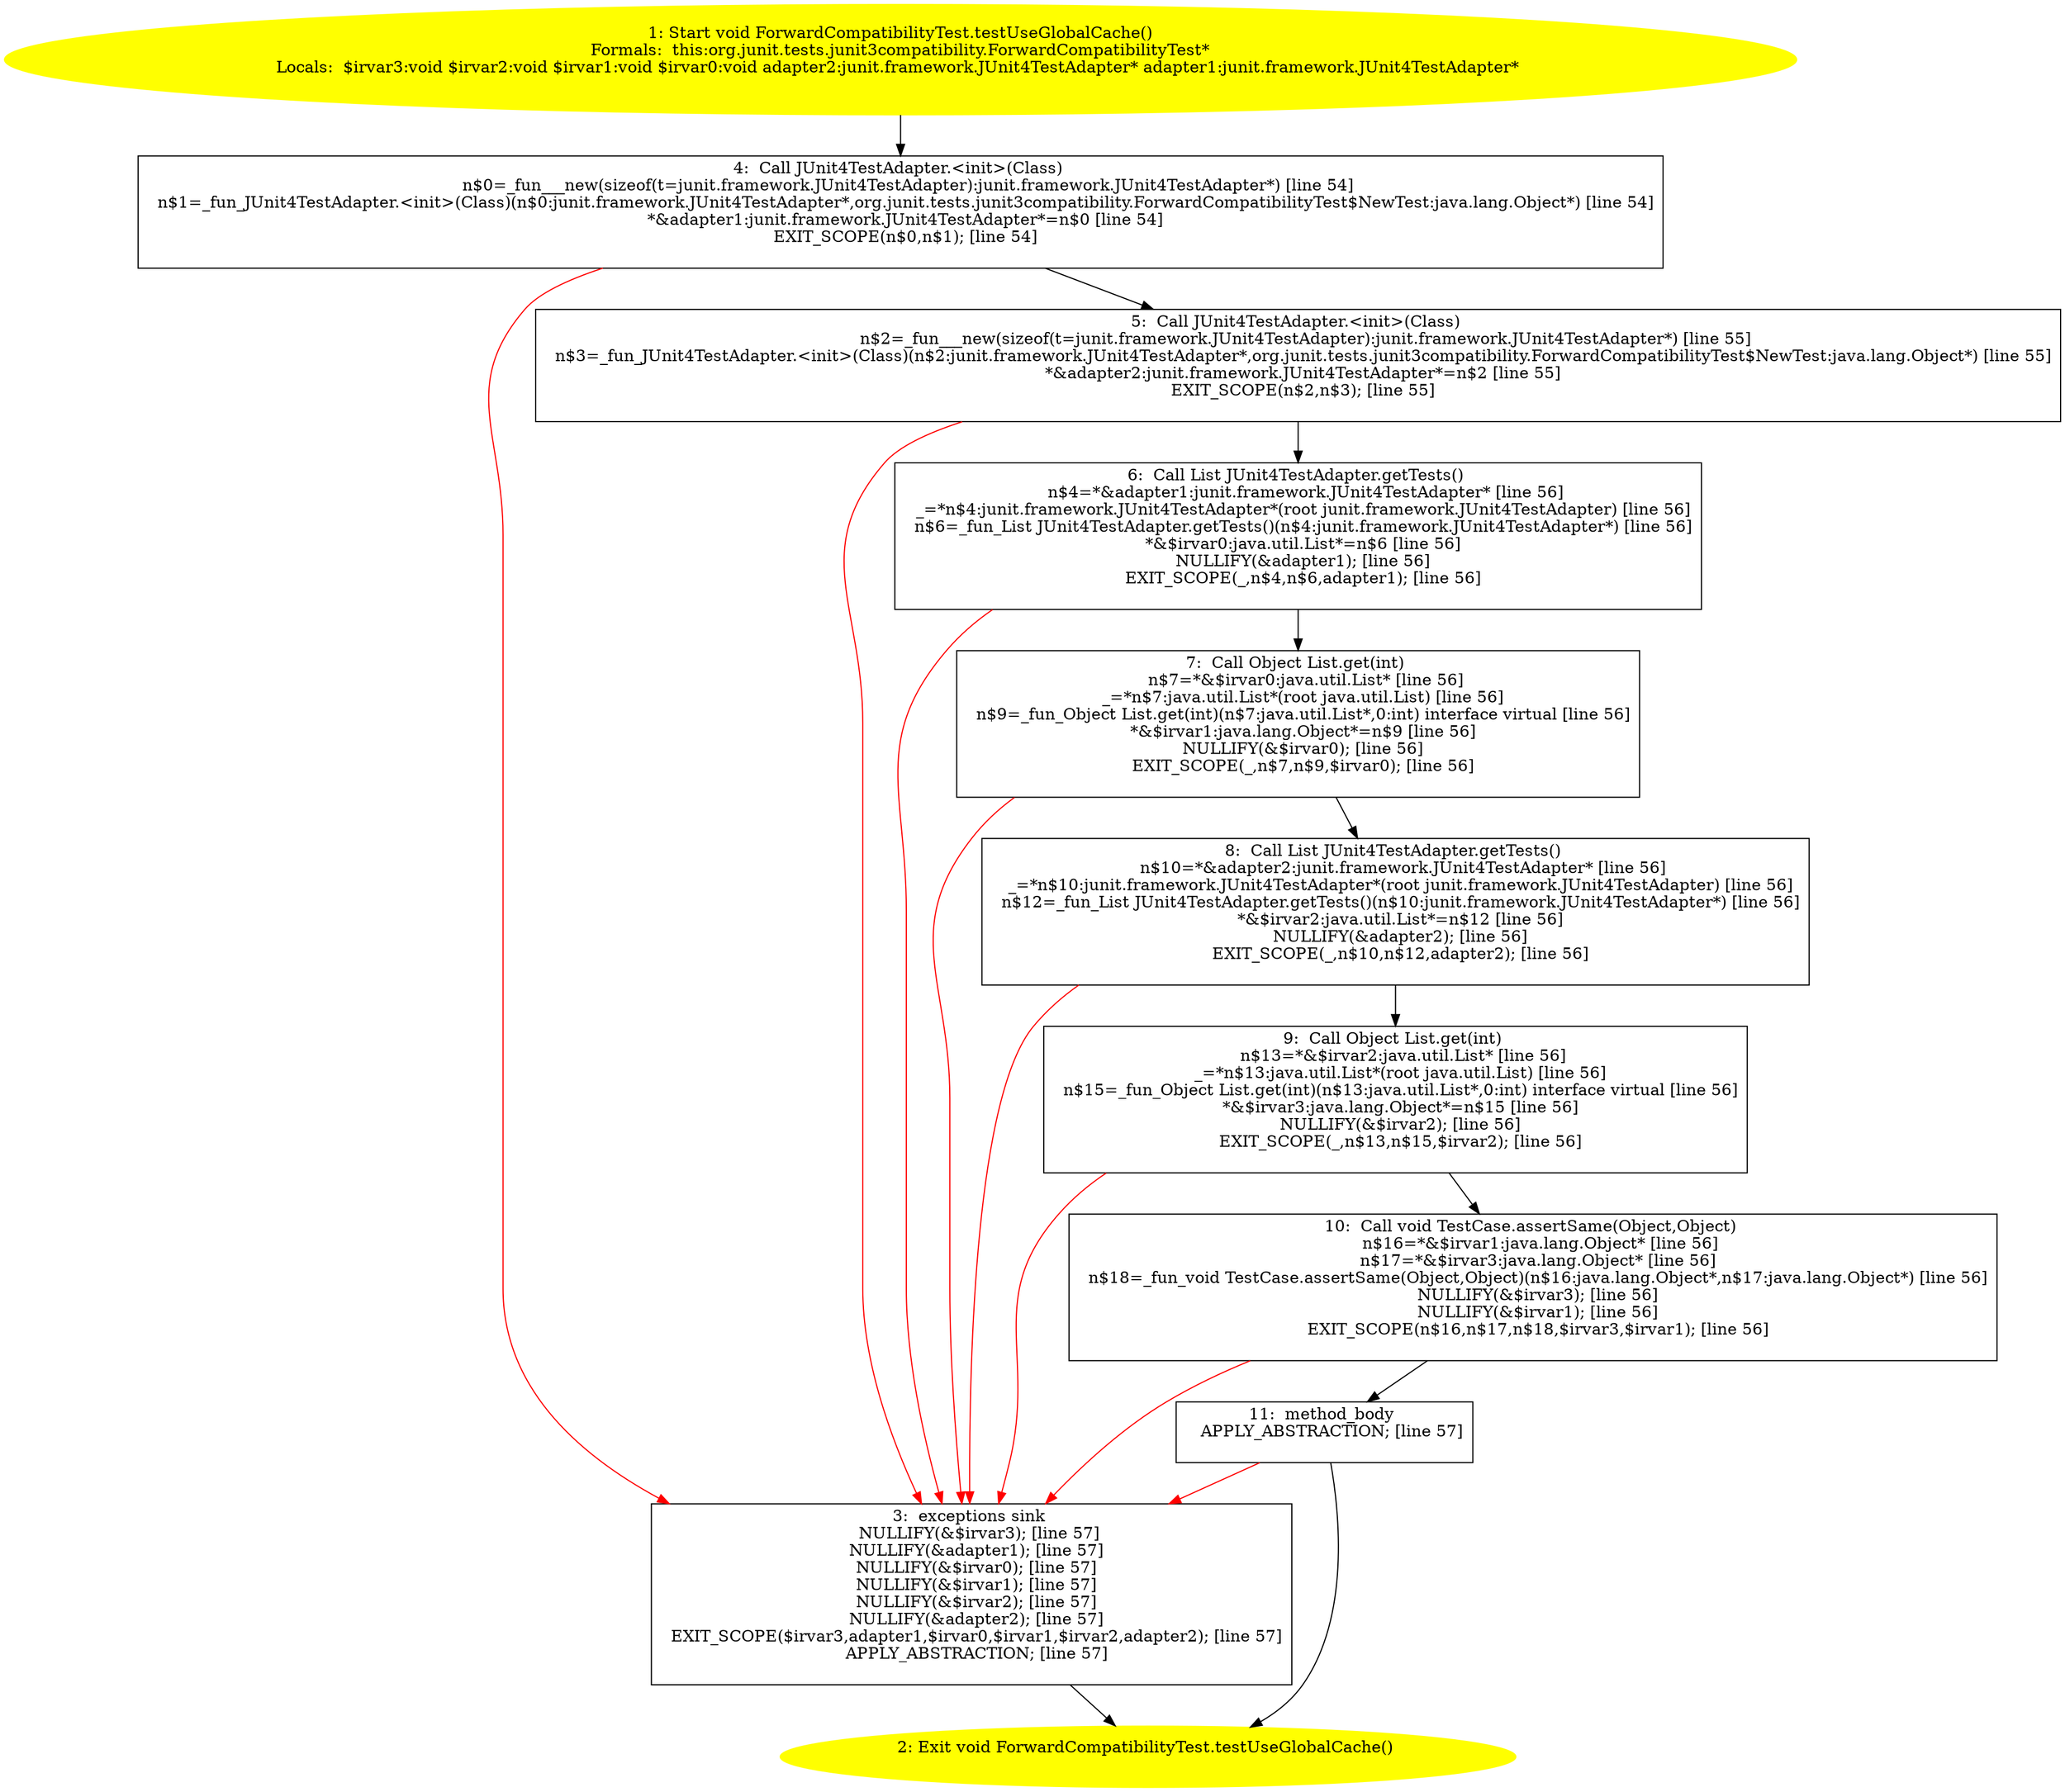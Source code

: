 /* @generated */
digraph cfg {
"org.junit.tests.junit3compatibility.ForwardCompatibilityTest.testUseGlobalCache():void.4093d54d32f75b7813dc8fdabbfcd994_1" [label="1: Start void ForwardCompatibilityTest.testUseGlobalCache()\nFormals:  this:org.junit.tests.junit3compatibility.ForwardCompatibilityTest*\nLocals:  $irvar3:void $irvar2:void $irvar1:void $irvar0:void adapter2:junit.framework.JUnit4TestAdapter* adapter1:junit.framework.JUnit4TestAdapter* \n  " color=yellow style=filled]
	

	 "org.junit.tests.junit3compatibility.ForwardCompatibilityTest.testUseGlobalCache():void.4093d54d32f75b7813dc8fdabbfcd994_1" -> "org.junit.tests.junit3compatibility.ForwardCompatibilityTest.testUseGlobalCache():void.4093d54d32f75b7813dc8fdabbfcd994_4" ;
"org.junit.tests.junit3compatibility.ForwardCompatibilityTest.testUseGlobalCache():void.4093d54d32f75b7813dc8fdabbfcd994_2" [label="2: Exit void ForwardCompatibilityTest.testUseGlobalCache() \n  " color=yellow style=filled]
	

"org.junit.tests.junit3compatibility.ForwardCompatibilityTest.testUseGlobalCache():void.4093d54d32f75b7813dc8fdabbfcd994_3" [label="3:  exceptions sink \n   NULLIFY(&$irvar3); [line 57]\n  NULLIFY(&adapter1); [line 57]\n  NULLIFY(&$irvar0); [line 57]\n  NULLIFY(&$irvar1); [line 57]\n  NULLIFY(&$irvar2); [line 57]\n  NULLIFY(&adapter2); [line 57]\n  EXIT_SCOPE($irvar3,adapter1,$irvar0,$irvar1,$irvar2,adapter2); [line 57]\n  APPLY_ABSTRACTION; [line 57]\n " shape="box"]
	

	 "org.junit.tests.junit3compatibility.ForwardCompatibilityTest.testUseGlobalCache():void.4093d54d32f75b7813dc8fdabbfcd994_3" -> "org.junit.tests.junit3compatibility.ForwardCompatibilityTest.testUseGlobalCache():void.4093d54d32f75b7813dc8fdabbfcd994_2" ;
"org.junit.tests.junit3compatibility.ForwardCompatibilityTest.testUseGlobalCache():void.4093d54d32f75b7813dc8fdabbfcd994_4" [label="4:  Call JUnit4TestAdapter.<init>(Class) \n   n$0=_fun___new(sizeof(t=junit.framework.JUnit4TestAdapter):junit.framework.JUnit4TestAdapter*) [line 54]\n  n$1=_fun_JUnit4TestAdapter.<init>(Class)(n$0:junit.framework.JUnit4TestAdapter*,org.junit.tests.junit3compatibility.ForwardCompatibilityTest$NewTest:java.lang.Object*) [line 54]\n  *&adapter1:junit.framework.JUnit4TestAdapter*=n$0 [line 54]\n  EXIT_SCOPE(n$0,n$1); [line 54]\n " shape="box"]
	

	 "org.junit.tests.junit3compatibility.ForwardCompatibilityTest.testUseGlobalCache():void.4093d54d32f75b7813dc8fdabbfcd994_4" -> "org.junit.tests.junit3compatibility.ForwardCompatibilityTest.testUseGlobalCache():void.4093d54d32f75b7813dc8fdabbfcd994_5" ;
	 "org.junit.tests.junit3compatibility.ForwardCompatibilityTest.testUseGlobalCache():void.4093d54d32f75b7813dc8fdabbfcd994_4" -> "org.junit.tests.junit3compatibility.ForwardCompatibilityTest.testUseGlobalCache():void.4093d54d32f75b7813dc8fdabbfcd994_3" [color="red" ];
"org.junit.tests.junit3compatibility.ForwardCompatibilityTest.testUseGlobalCache():void.4093d54d32f75b7813dc8fdabbfcd994_5" [label="5:  Call JUnit4TestAdapter.<init>(Class) \n   n$2=_fun___new(sizeof(t=junit.framework.JUnit4TestAdapter):junit.framework.JUnit4TestAdapter*) [line 55]\n  n$3=_fun_JUnit4TestAdapter.<init>(Class)(n$2:junit.framework.JUnit4TestAdapter*,org.junit.tests.junit3compatibility.ForwardCompatibilityTest$NewTest:java.lang.Object*) [line 55]\n  *&adapter2:junit.framework.JUnit4TestAdapter*=n$2 [line 55]\n  EXIT_SCOPE(n$2,n$3); [line 55]\n " shape="box"]
	

	 "org.junit.tests.junit3compatibility.ForwardCompatibilityTest.testUseGlobalCache():void.4093d54d32f75b7813dc8fdabbfcd994_5" -> "org.junit.tests.junit3compatibility.ForwardCompatibilityTest.testUseGlobalCache():void.4093d54d32f75b7813dc8fdabbfcd994_6" ;
	 "org.junit.tests.junit3compatibility.ForwardCompatibilityTest.testUseGlobalCache():void.4093d54d32f75b7813dc8fdabbfcd994_5" -> "org.junit.tests.junit3compatibility.ForwardCompatibilityTest.testUseGlobalCache():void.4093d54d32f75b7813dc8fdabbfcd994_3" [color="red" ];
"org.junit.tests.junit3compatibility.ForwardCompatibilityTest.testUseGlobalCache():void.4093d54d32f75b7813dc8fdabbfcd994_6" [label="6:  Call List JUnit4TestAdapter.getTests() \n   n$4=*&adapter1:junit.framework.JUnit4TestAdapter* [line 56]\n  _=*n$4:junit.framework.JUnit4TestAdapter*(root junit.framework.JUnit4TestAdapter) [line 56]\n  n$6=_fun_List JUnit4TestAdapter.getTests()(n$4:junit.framework.JUnit4TestAdapter*) [line 56]\n  *&$irvar0:java.util.List*=n$6 [line 56]\n  NULLIFY(&adapter1); [line 56]\n  EXIT_SCOPE(_,n$4,n$6,adapter1); [line 56]\n " shape="box"]
	

	 "org.junit.tests.junit3compatibility.ForwardCompatibilityTest.testUseGlobalCache():void.4093d54d32f75b7813dc8fdabbfcd994_6" -> "org.junit.tests.junit3compatibility.ForwardCompatibilityTest.testUseGlobalCache():void.4093d54d32f75b7813dc8fdabbfcd994_7" ;
	 "org.junit.tests.junit3compatibility.ForwardCompatibilityTest.testUseGlobalCache():void.4093d54d32f75b7813dc8fdabbfcd994_6" -> "org.junit.tests.junit3compatibility.ForwardCompatibilityTest.testUseGlobalCache():void.4093d54d32f75b7813dc8fdabbfcd994_3" [color="red" ];
"org.junit.tests.junit3compatibility.ForwardCompatibilityTest.testUseGlobalCache():void.4093d54d32f75b7813dc8fdabbfcd994_7" [label="7:  Call Object List.get(int) \n   n$7=*&$irvar0:java.util.List* [line 56]\n  _=*n$7:java.util.List*(root java.util.List) [line 56]\n  n$9=_fun_Object List.get(int)(n$7:java.util.List*,0:int) interface virtual [line 56]\n  *&$irvar1:java.lang.Object*=n$9 [line 56]\n  NULLIFY(&$irvar0); [line 56]\n  EXIT_SCOPE(_,n$7,n$9,$irvar0); [line 56]\n " shape="box"]
	

	 "org.junit.tests.junit3compatibility.ForwardCompatibilityTest.testUseGlobalCache():void.4093d54d32f75b7813dc8fdabbfcd994_7" -> "org.junit.tests.junit3compatibility.ForwardCompatibilityTest.testUseGlobalCache():void.4093d54d32f75b7813dc8fdabbfcd994_8" ;
	 "org.junit.tests.junit3compatibility.ForwardCompatibilityTest.testUseGlobalCache():void.4093d54d32f75b7813dc8fdabbfcd994_7" -> "org.junit.tests.junit3compatibility.ForwardCompatibilityTest.testUseGlobalCache():void.4093d54d32f75b7813dc8fdabbfcd994_3" [color="red" ];
"org.junit.tests.junit3compatibility.ForwardCompatibilityTest.testUseGlobalCache():void.4093d54d32f75b7813dc8fdabbfcd994_8" [label="8:  Call List JUnit4TestAdapter.getTests() \n   n$10=*&adapter2:junit.framework.JUnit4TestAdapter* [line 56]\n  _=*n$10:junit.framework.JUnit4TestAdapter*(root junit.framework.JUnit4TestAdapter) [line 56]\n  n$12=_fun_List JUnit4TestAdapter.getTests()(n$10:junit.framework.JUnit4TestAdapter*) [line 56]\n  *&$irvar2:java.util.List*=n$12 [line 56]\n  NULLIFY(&adapter2); [line 56]\n  EXIT_SCOPE(_,n$10,n$12,adapter2); [line 56]\n " shape="box"]
	

	 "org.junit.tests.junit3compatibility.ForwardCompatibilityTest.testUseGlobalCache():void.4093d54d32f75b7813dc8fdabbfcd994_8" -> "org.junit.tests.junit3compatibility.ForwardCompatibilityTest.testUseGlobalCache():void.4093d54d32f75b7813dc8fdabbfcd994_9" ;
	 "org.junit.tests.junit3compatibility.ForwardCompatibilityTest.testUseGlobalCache():void.4093d54d32f75b7813dc8fdabbfcd994_8" -> "org.junit.tests.junit3compatibility.ForwardCompatibilityTest.testUseGlobalCache():void.4093d54d32f75b7813dc8fdabbfcd994_3" [color="red" ];
"org.junit.tests.junit3compatibility.ForwardCompatibilityTest.testUseGlobalCache():void.4093d54d32f75b7813dc8fdabbfcd994_9" [label="9:  Call Object List.get(int) \n   n$13=*&$irvar2:java.util.List* [line 56]\n  _=*n$13:java.util.List*(root java.util.List) [line 56]\n  n$15=_fun_Object List.get(int)(n$13:java.util.List*,0:int) interface virtual [line 56]\n  *&$irvar3:java.lang.Object*=n$15 [line 56]\n  NULLIFY(&$irvar2); [line 56]\n  EXIT_SCOPE(_,n$13,n$15,$irvar2); [line 56]\n " shape="box"]
	

	 "org.junit.tests.junit3compatibility.ForwardCompatibilityTest.testUseGlobalCache():void.4093d54d32f75b7813dc8fdabbfcd994_9" -> "org.junit.tests.junit3compatibility.ForwardCompatibilityTest.testUseGlobalCache():void.4093d54d32f75b7813dc8fdabbfcd994_10" ;
	 "org.junit.tests.junit3compatibility.ForwardCompatibilityTest.testUseGlobalCache():void.4093d54d32f75b7813dc8fdabbfcd994_9" -> "org.junit.tests.junit3compatibility.ForwardCompatibilityTest.testUseGlobalCache():void.4093d54d32f75b7813dc8fdabbfcd994_3" [color="red" ];
"org.junit.tests.junit3compatibility.ForwardCompatibilityTest.testUseGlobalCache():void.4093d54d32f75b7813dc8fdabbfcd994_10" [label="10:  Call void TestCase.assertSame(Object,Object) \n   n$16=*&$irvar1:java.lang.Object* [line 56]\n  n$17=*&$irvar3:java.lang.Object* [line 56]\n  n$18=_fun_void TestCase.assertSame(Object,Object)(n$16:java.lang.Object*,n$17:java.lang.Object*) [line 56]\n  NULLIFY(&$irvar3); [line 56]\n  NULLIFY(&$irvar1); [line 56]\n  EXIT_SCOPE(n$16,n$17,n$18,$irvar3,$irvar1); [line 56]\n " shape="box"]
	

	 "org.junit.tests.junit3compatibility.ForwardCompatibilityTest.testUseGlobalCache():void.4093d54d32f75b7813dc8fdabbfcd994_10" -> "org.junit.tests.junit3compatibility.ForwardCompatibilityTest.testUseGlobalCache():void.4093d54d32f75b7813dc8fdabbfcd994_11" ;
	 "org.junit.tests.junit3compatibility.ForwardCompatibilityTest.testUseGlobalCache():void.4093d54d32f75b7813dc8fdabbfcd994_10" -> "org.junit.tests.junit3compatibility.ForwardCompatibilityTest.testUseGlobalCache():void.4093d54d32f75b7813dc8fdabbfcd994_3" [color="red" ];
"org.junit.tests.junit3compatibility.ForwardCompatibilityTest.testUseGlobalCache():void.4093d54d32f75b7813dc8fdabbfcd994_11" [label="11:  method_body \n   APPLY_ABSTRACTION; [line 57]\n " shape="box"]
	

	 "org.junit.tests.junit3compatibility.ForwardCompatibilityTest.testUseGlobalCache():void.4093d54d32f75b7813dc8fdabbfcd994_11" -> "org.junit.tests.junit3compatibility.ForwardCompatibilityTest.testUseGlobalCache():void.4093d54d32f75b7813dc8fdabbfcd994_2" ;
	 "org.junit.tests.junit3compatibility.ForwardCompatibilityTest.testUseGlobalCache():void.4093d54d32f75b7813dc8fdabbfcd994_11" -> "org.junit.tests.junit3compatibility.ForwardCompatibilityTest.testUseGlobalCache():void.4093d54d32f75b7813dc8fdabbfcd994_3" [color="red" ];
}
